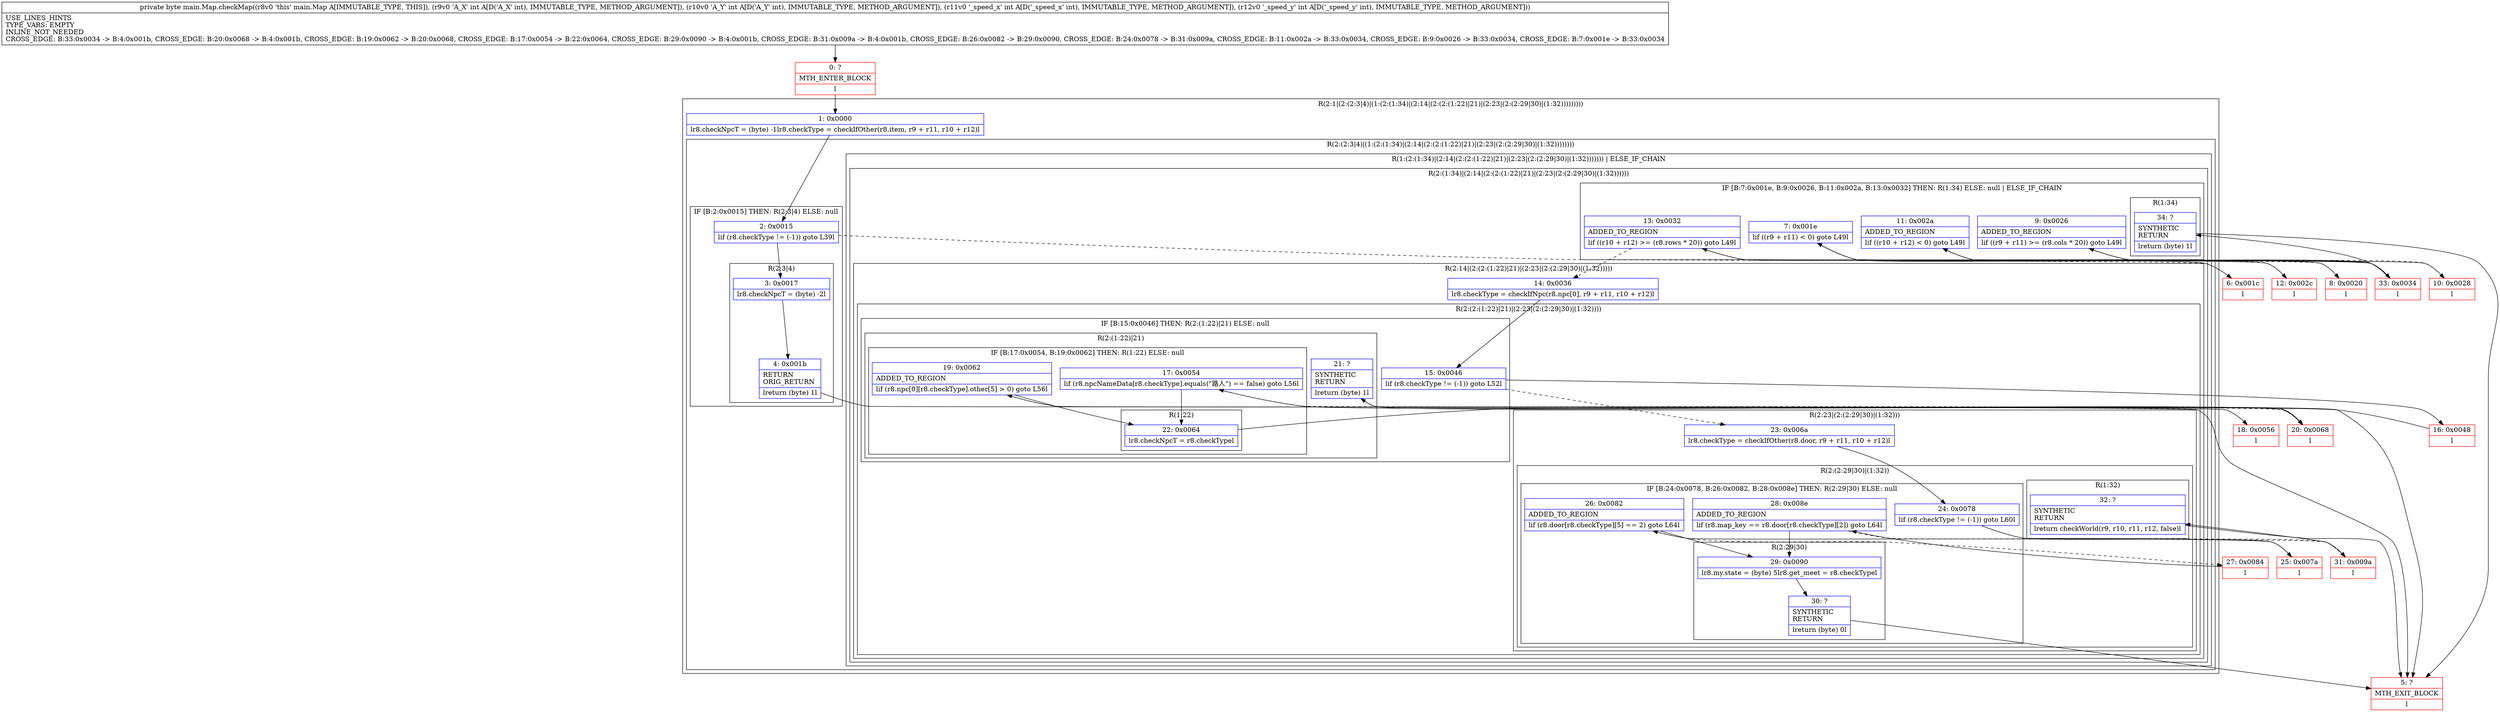 digraph "CFG formain.Map.checkMap(IIII)B" {
subgraph cluster_Region_553871077 {
label = "R(2:1|(2:(2:3|4)|(1:(2:(1:34)|(2:14|(2:(2:(1:22)|21)|(2:23|(2:(2:29|30)|(1:32)))))))))";
node [shape=record,color=blue];
Node_1 [shape=record,label="{1\:\ 0x0000|lr8.checkNpcT = (byte) \-1lr8.checkType = checkIfOther(r8.item, r9 + r11, r10 + r12)l}"];
subgraph cluster_Region_1572219616 {
label = "R(2:(2:3|4)|(1:(2:(1:34)|(2:14|(2:(2:(1:22)|21)|(2:23|(2:(2:29|30)|(1:32))))))))";
node [shape=record,color=blue];
subgraph cluster_IfRegion_423081553 {
label = "IF [B:2:0x0015] THEN: R(2:3|4) ELSE: null";
node [shape=record,color=blue];
Node_2 [shape=record,label="{2\:\ 0x0015|lif (r8.checkType != (\-1)) goto L39l}"];
subgraph cluster_Region_913858963 {
label = "R(2:3|4)";
node [shape=record,color=blue];
Node_3 [shape=record,label="{3\:\ 0x0017|lr8.checkNpcT = (byte) \-2l}"];
Node_4 [shape=record,label="{4\:\ 0x001b|RETURN\lORIG_RETURN\l|lreturn (byte) 1l}"];
}
}
subgraph cluster_Region_217456119 {
label = "R(1:(2:(1:34)|(2:14|(2:(2:(1:22)|21)|(2:23|(2:(2:29|30)|(1:32))))))) | ELSE_IF_CHAIN\l";
node [shape=record,color=blue];
subgraph cluster_Region_1627113379 {
label = "R(2:(1:34)|(2:14|(2:(2:(1:22)|21)|(2:23|(2:(2:29|30)|(1:32))))))";
node [shape=record,color=blue];
subgraph cluster_IfRegion_1146777811 {
label = "IF [B:7:0x001e, B:9:0x0026, B:11:0x002a, B:13:0x0032] THEN: R(1:34) ELSE: null | ELSE_IF_CHAIN\l";
node [shape=record,color=blue];
Node_7 [shape=record,label="{7\:\ 0x001e|lif ((r9 + r11) \< 0) goto L49l}"];
Node_9 [shape=record,label="{9\:\ 0x0026|ADDED_TO_REGION\l|lif ((r9 + r11) \>= (r8.cols * 20)) goto L49l}"];
Node_11 [shape=record,label="{11\:\ 0x002a|ADDED_TO_REGION\l|lif ((r10 + r12) \< 0) goto L49l}"];
Node_13 [shape=record,label="{13\:\ 0x0032|ADDED_TO_REGION\l|lif ((r10 + r12) \>= (r8.rows * 20)) goto L49l}"];
subgraph cluster_Region_836498738 {
label = "R(1:34)";
node [shape=record,color=blue];
Node_34 [shape=record,label="{34\:\ ?|SYNTHETIC\lRETURN\l|lreturn (byte) 1l}"];
}
}
subgraph cluster_Region_234774363 {
label = "R(2:14|(2:(2:(1:22)|21)|(2:23|(2:(2:29|30)|(1:32)))))";
node [shape=record,color=blue];
Node_14 [shape=record,label="{14\:\ 0x0036|lr8.checkType = checkIfNpc(r8.npc[0], r9 + r11, r10 + r12)l}"];
subgraph cluster_Region_864442264 {
label = "R(2:(2:(1:22)|21)|(2:23|(2:(2:29|30)|(1:32))))";
node [shape=record,color=blue];
subgraph cluster_IfRegion_617440723 {
label = "IF [B:15:0x0046] THEN: R(2:(1:22)|21) ELSE: null";
node [shape=record,color=blue];
Node_15 [shape=record,label="{15\:\ 0x0046|lif (r8.checkType != (\-1)) goto L52l}"];
subgraph cluster_Region_1255237149 {
label = "R(2:(1:22)|21)";
node [shape=record,color=blue];
subgraph cluster_IfRegion_900398235 {
label = "IF [B:17:0x0054, B:19:0x0062] THEN: R(1:22) ELSE: null";
node [shape=record,color=blue];
Node_17 [shape=record,label="{17\:\ 0x0054|lif (r8.npcNameData[r8.checkType].equals(\"路人\") == false) goto L56l}"];
Node_19 [shape=record,label="{19\:\ 0x0062|ADDED_TO_REGION\l|lif (r8.npc[0][r8.checkType].other[5] \> 0) goto L56l}"];
subgraph cluster_Region_881936161 {
label = "R(1:22)";
node [shape=record,color=blue];
Node_22 [shape=record,label="{22\:\ 0x0064|lr8.checkNpcT = r8.checkTypel}"];
}
}
Node_21 [shape=record,label="{21\:\ ?|SYNTHETIC\lRETURN\l|lreturn (byte) 1l}"];
}
}
subgraph cluster_Region_2076004253 {
label = "R(2:23|(2:(2:29|30)|(1:32)))";
node [shape=record,color=blue];
Node_23 [shape=record,label="{23\:\ 0x006a|lr8.checkType = checkIfOther(r8.door, r9 + r11, r10 + r12)l}"];
subgraph cluster_Region_974991225 {
label = "R(2:(2:29|30)|(1:32))";
node [shape=record,color=blue];
subgraph cluster_IfRegion_1488011909 {
label = "IF [B:24:0x0078, B:26:0x0082, B:28:0x008e] THEN: R(2:29|30) ELSE: null";
node [shape=record,color=blue];
Node_24 [shape=record,label="{24\:\ 0x0078|lif (r8.checkType != (\-1)) goto L60l}"];
Node_26 [shape=record,label="{26\:\ 0x0082|ADDED_TO_REGION\l|lif (r8.door[r8.checkType][5] == 2) goto L64l}"];
Node_28 [shape=record,label="{28\:\ 0x008e|ADDED_TO_REGION\l|lif (r8.map_key == r8.door[r8.checkType][2]) goto L64l}"];
subgraph cluster_Region_1713880829 {
label = "R(2:29|30)";
node [shape=record,color=blue];
Node_29 [shape=record,label="{29\:\ 0x0090|lr8.my.state = (byte) 5lr8.get_meet = r8.checkTypel}"];
Node_30 [shape=record,label="{30\:\ ?|SYNTHETIC\lRETURN\l|lreturn (byte) 0l}"];
}
}
subgraph cluster_Region_2004337667 {
label = "R(1:32)";
node [shape=record,color=blue];
Node_32 [shape=record,label="{32\:\ ?|SYNTHETIC\lRETURN\l|lreturn checkWorld(r9, r10, r11, r12, false)l}"];
}
}
}
}
}
}
}
}
}
Node_0 [shape=record,color=red,label="{0\:\ ?|MTH_ENTER_BLOCK\l|l}"];
Node_5 [shape=record,color=red,label="{5\:\ ?|MTH_EXIT_BLOCK\l|l}"];
Node_6 [shape=record,color=red,label="{6\:\ 0x001c|l}"];
Node_8 [shape=record,color=red,label="{8\:\ 0x0020|l}"];
Node_10 [shape=record,color=red,label="{10\:\ 0x0028|l}"];
Node_12 [shape=record,color=red,label="{12\:\ 0x002c|l}"];
Node_16 [shape=record,color=red,label="{16\:\ 0x0048|l}"];
Node_18 [shape=record,color=red,label="{18\:\ 0x0056|l}"];
Node_20 [shape=record,color=red,label="{20\:\ 0x0068|l}"];
Node_25 [shape=record,color=red,label="{25\:\ 0x007a|l}"];
Node_27 [shape=record,color=red,label="{27\:\ 0x0084|l}"];
Node_31 [shape=record,color=red,label="{31\:\ 0x009a|l}"];
Node_33 [shape=record,color=red,label="{33\:\ 0x0034|l}"];
MethodNode[shape=record,label="{private byte main.Map.checkMap((r8v0 'this' main.Map A[IMMUTABLE_TYPE, THIS]), (r9v0 'A_X' int A[D('A_X' int), IMMUTABLE_TYPE, METHOD_ARGUMENT]), (r10v0 'A_Y' int A[D('A_Y' int), IMMUTABLE_TYPE, METHOD_ARGUMENT]), (r11v0 '_speed_x' int A[D('_speed_x' int), IMMUTABLE_TYPE, METHOD_ARGUMENT]), (r12v0 '_speed_y' int A[D('_speed_y' int), IMMUTABLE_TYPE, METHOD_ARGUMENT]))  | USE_LINES_HINTS\lTYPE_VARS: EMPTY\lINLINE_NOT_NEEDED\lCROSS_EDGE: B:33:0x0034 \-\> B:4:0x001b, CROSS_EDGE: B:20:0x0068 \-\> B:4:0x001b, CROSS_EDGE: B:19:0x0062 \-\> B:20:0x0068, CROSS_EDGE: B:17:0x0054 \-\> B:22:0x0064, CROSS_EDGE: B:29:0x0090 \-\> B:4:0x001b, CROSS_EDGE: B:31:0x009a \-\> B:4:0x001b, CROSS_EDGE: B:26:0x0082 \-\> B:29:0x0090, CROSS_EDGE: B:24:0x0078 \-\> B:31:0x009a, CROSS_EDGE: B:11:0x002a \-\> B:33:0x0034, CROSS_EDGE: B:9:0x0026 \-\> B:33:0x0034, CROSS_EDGE: B:7:0x001e \-\> B:33:0x0034\l}"];
MethodNode -> Node_0;
Node_1 -> Node_2;
Node_2 -> Node_3;
Node_2 -> Node_6[style=dashed];
Node_3 -> Node_4;
Node_4 -> Node_5;
Node_7 -> Node_8[style=dashed];
Node_7 -> Node_33;
Node_9 -> Node_10[style=dashed];
Node_9 -> Node_33;
Node_11 -> Node_12[style=dashed];
Node_11 -> Node_33;
Node_13 -> Node_33;
Node_13 -> Node_14[style=dashed];
Node_34 -> Node_5;
Node_14 -> Node_15;
Node_15 -> Node_16;
Node_15 -> Node_23[style=dashed];
Node_17 -> Node_18[style=dashed];
Node_17 -> Node_22;
Node_19 -> Node_22;
Node_19 -> Node_20[style=dashed];
Node_22 -> Node_20;
Node_21 -> Node_5;
Node_23 -> Node_24;
Node_24 -> Node_25;
Node_24 -> Node_31[style=dashed];
Node_26 -> Node_27[style=dashed];
Node_26 -> Node_29;
Node_28 -> Node_29;
Node_28 -> Node_31[style=dashed];
Node_29 -> Node_30;
Node_30 -> Node_5;
Node_32 -> Node_5;
Node_0 -> Node_1;
Node_6 -> Node_7;
Node_8 -> Node_9;
Node_10 -> Node_11;
Node_12 -> Node_13;
Node_16 -> Node_17;
Node_18 -> Node_19;
Node_20 -> Node_21;
Node_25 -> Node_26;
Node_27 -> Node_28;
Node_31 -> Node_32;
Node_33 -> Node_34;
}

